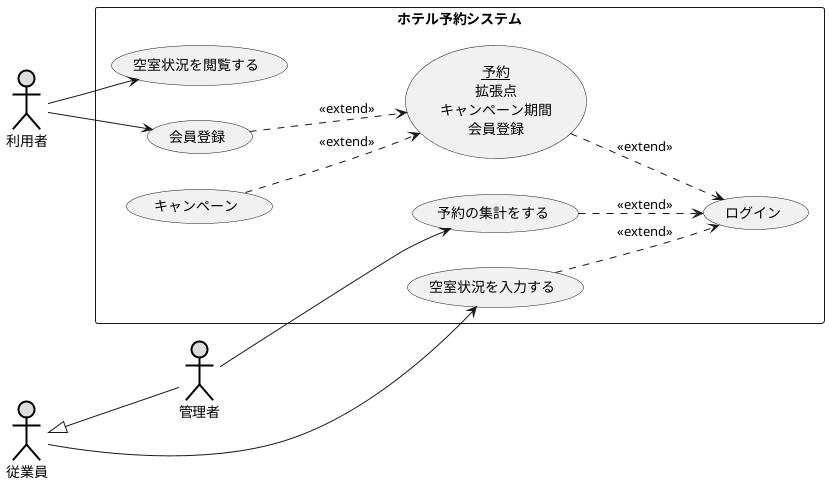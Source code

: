 @startuml ユースケース図
left to right direction

     actor 利用者 #DDDDDD;line:black;line.bold;
     actor 従業員 #DDDDDD;line:black;line.bold;
     actor 管理者 #DDDDDD;line:black;line.bold;

rectangle ホテル予約システム {
usecase 空室状況を閲覧する
usecase 予約の集計をする
usecase 会員登録
usecase (<u>予約</u>\n拡張点\nキャンペーン期間\n会員登録) as A
usecase ログイン
usecase 空室状況を入力する
usecase キャンペーン
}
キャンペーン ..>(A) : <<extend>>
利用者-->会員登録
利用者-->空室状況を閲覧する
従業員-->空室状況を入力する
従業員<|--管理者
管理者-->予約の集計をする
会員登録 ..>(A) : <<extend>>
A ..>(ログイン) : <<extend>>
予約の集計をする ..>(ログイン) : <<extend>>
空室状況を入力する ..>(ログイン) : <<extend>>

@enduml